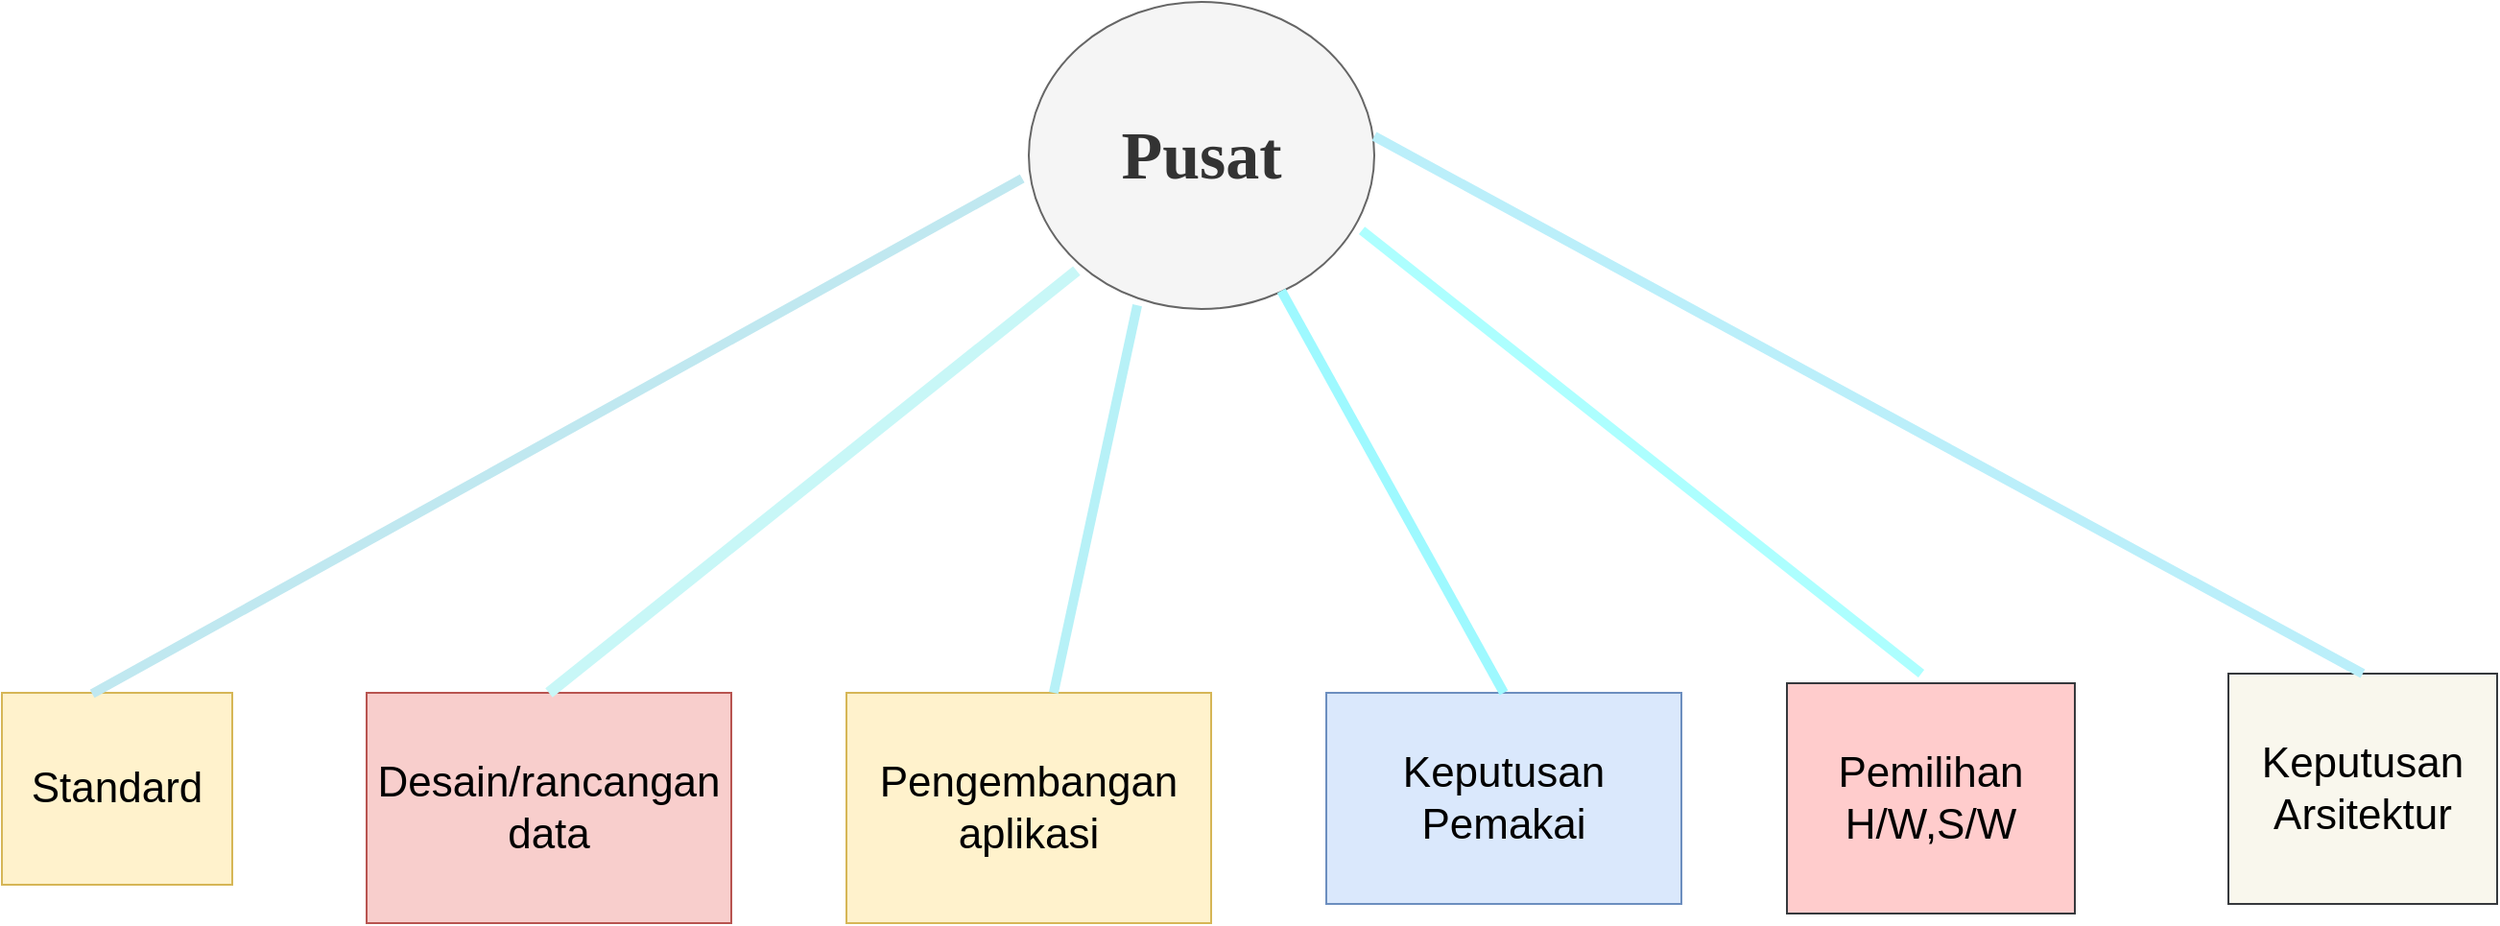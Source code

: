 <mxfile version="14.0.1" type="github" pages="6">
  <diagram id="WbJJBcycbd69fMWP_b3H" name="Page-1">
    <mxGraphModel dx="1552" dy="725" grid="1" gridSize="10" guides="1" tooltips="1" connect="1" arrows="1" fold="1" page="1" pageScale="1" pageWidth="1920" pageHeight="1200" math="0" shadow="0">
      <root>
        <mxCell id="0" />
        <mxCell id="1" parent="0" />
        <mxCell id="zCOhhn2yF9q3riv1P9lX-1" value="&lt;font face=&quot;Times New Roman&quot; size=&quot;1&quot;&gt;&lt;b style=&quot;font-size: 35px&quot;&gt;Pusat&lt;/b&gt;&lt;/font&gt;" style="ellipse;whiteSpace=wrap;html=1;fillColor=#f5f5f5;strokeColor=#666666;fontColor=#333333;" parent="1" vertex="1">
          <mxGeometry x="695" y="80" width="180" height="160" as="geometry" />
        </mxCell>
        <mxCell id="zCOhhn2yF9q3riv1P9lX-3" value="&lt;font style=&quot;font-size: 22px&quot;&gt;Standard&lt;/font&gt;" style="rounded=0;whiteSpace=wrap;html=1;fillColor=#fff2cc;strokeColor=#d6b656;" parent="1" vertex="1">
          <mxGeometry x="160" y="440" width="120" height="100" as="geometry" />
        </mxCell>
        <mxCell id="zCOhhn2yF9q3riv1P9lX-4" value="&lt;font style=&quot;font-size: 22px&quot;&gt;Desain/rancangan data&lt;/font&gt;" style="rounded=0;whiteSpace=wrap;html=1;fillColor=#f8cecc;strokeColor=#b85450;" parent="1" vertex="1">
          <mxGeometry x="350" y="440" width="190" height="120" as="geometry" />
        </mxCell>
        <mxCell id="zCOhhn2yF9q3riv1P9lX-5" value="&lt;font style=&quot;font-size: 22px&quot;&gt;Pengembangan aplikasi&lt;/font&gt;" style="rounded=0;whiteSpace=wrap;html=1;fillColor=#fff2cc;strokeColor=#d6b656;" parent="1" vertex="1">
          <mxGeometry x="600" y="440" width="190" height="120" as="geometry" />
        </mxCell>
        <mxCell id="zCOhhn2yF9q3riv1P9lX-6" value="&lt;font style=&quot;font-size: 22px&quot;&gt;Keputusan Pemakai&lt;/font&gt;" style="rounded=0;whiteSpace=wrap;html=1;fillColor=#dae8fc;strokeColor=#6c8ebf;" parent="1" vertex="1">
          <mxGeometry x="850" y="440" width="185" height="110" as="geometry" />
        </mxCell>
        <mxCell id="zCOhhn2yF9q3riv1P9lX-7" value="&lt;font style=&quot;font-size: 22px&quot;&gt;Pemilihan H/W,S/W&lt;/font&gt;" style="rounded=0;whiteSpace=wrap;html=1;fillColor=#ffcccc;strokeColor=#36393d;" parent="1" vertex="1">
          <mxGeometry x="1090" y="435" width="150" height="120" as="geometry" />
        </mxCell>
        <mxCell id="zCOhhn2yF9q3riv1P9lX-8" value="&lt;font style=&quot;font-size: 22px&quot;&gt;Keputusan Arsitektur&lt;/font&gt;" style="rounded=0;whiteSpace=wrap;html=1;fillColor=#f9f7ed;strokeColor=#36393d;" parent="1" vertex="1">
          <mxGeometry x="1320" y="430" width="140" height="120" as="geometry" />
        </mxCell>
        <mxCell id="zCOhhn2yF9q3riv1P9lX-10" value="" style="endArrow=none;html=1;entryX=-0.019;entryY=0.575;entryDx=0;entryDy=0;entryPerimeter=0;exitX=0.392;exitY=0.005;exitDx=0;exitDy=0;exitPerimeter=0;strokeWidth=5;fillColor=#b1ddf0;strokeColor=#C0E8F0;" parent="1" source="zCOhhn2yF9q3riv1P9lX-3" target="zCOhhn2yF9q3riv1P9lX-1" edge="1">
          <mxGeometry width="50" height="50" relative="1" as="geometry">
            <mxPoint x="570" y="500" as="sourcePoint" />
            <mxPoint x="810" y="440" as="targetPoint" />
          </mxGeometry>
        </mxCell>
        <mxCell id="zCOhhn2yF9q3riv1P9lX-11" value="" style="endArrow=none;html=1;entryX=0.083;entryY=0.813;entryDx=0;entryDy=0;entryPerimeter=0;exitX=0.5;exitY=0;exitDx=0;exitDy=0;strokeWidth=6;fillColor=#cce5ff;strokeColor=#C8F7F7;" parent="1" source="zCOhhn2yF9q3riv1P9lX-4" edge="1">
          <mxGeometry width="50" height="50" relative="1" as="geometry">
            <mxPoint x="217.04" y="450.5" as="sourcePoint" />
            <mxPoint x="719.94" y="220.08" as="targetPoint" />
          </mxGeometry>
        </mxCell>
        <mxCell id="zCOhhn2yF9q3riv1P9lX-12" value="" style="endArrow=none;html=1;entryX=0.314;entryY=0.988;entryDx=0;entryDy=0;entryPerimeter=0;strokeWidth=5;fillColor=#cce5ff;strokeColor=#B7F1F7;" parent="1" source="zCOhhn2yF9q3riv1P9lX-5" target="zCOhhn2yF9q3riv1P9lX-1" edge="1">
          <mxGeometry width="50" height="50" relative="1" as="geometry">
            <mxPoint x="455" y="450" as="sourcePoint" />
            <mxPoint x="729.94" y="230.08" as="targetPoint" />
          </mxGeometry>
        </mxCell>
        <mxCell id="zCOhhn2yF9q3riv1P9lX-13" value="" style="endArrow=none;html=1;entryX=0.731;entryY=0.941;entryDx=0;entryDy=0;entryPerimeter=0;exitX=0.5;exitY=0;exitDx=0;exitDy=0;strokeWidth=5;fillColor=#f9f7ed;strokeColor=#9EF9FF;" parent="1" source="zCOhhn2yF9q3riv1P9lX-6" target="zCOhhn2yF9q3riv1P9lX-1" edge="1">
          <mxGeometry width="50" height="50" relative="1" as="geometry">
            <mxPoint x="717.947" y="450" as="sourcePoint" />
            <mxPoint x="761.52" y="248.08" as="targetPoint" />
          </mxGeometry>
        </mxCell>
        <mxCell id="zCOhhn2yF9q3riv1P9lX-14" value="" style="endArrow=none;html=1;entryX=0.964;entryY=0.744;entryDx=0;entryDy=0;entryPerimeter=0;strokeWidth=5;strokeColor=#ADFFFF;" parent="1" target="zCOhhn2yF9q3riv1P9lX-1" edge="1">
          <mxGeometry width="50" height="50" relative="1" as="geometry">
            <mxPoint x="1160" y="430" as="sourcePoint" />
            <mxPoint x="875.0" y="180.0" as="targetPoint" />
          </mxGeometry>
        </mxCell>
        <mxCell id="zCOhhn2yF9q3riv1P9lX-15" value="" style="endArrow=none;html=1;entryX=0.731;entryY=0.941;entryDx=0;entryDy=0;entryPerimeter=0;strokeWidth=5;exitX=0.5;exitY=0;exitDx=0;exitDy=0;fillColor=#ffff88;strokeColor=#BBEFFA;" parent="1" source="zCOhhn2yF9q3riv1P9lX-8" edge="1">
          <mxGeometry width="50" height="50" relative="1" as="geometry">
            <mxPoint x="1160" y="400" as="sourcePoint" />
            <mxPoint x="875" y="150" as="targetPoint" />
          </mxGeometry>
        </mxCell>
      </root>
    </mxGraphModel>
  </diagram>
  <diagram id="_Nz3_X_f2oknp7lmf2E1" name="Page-2">
    <mxGraphModel dx="1552" dy="725" grid="1" gridSize="10" guides="1" tooltips="1" connect="1" arrows="1" fold="1" page="1" pageScale="1" pageWidth="1920" pageHeight="1200" math="0" shadow="0">
      <root>
        <mxCell id="EZFcSOWORM0gUEtXu9A--0" />
        <mxCell id="EZFcSOWORM0gUEtXu9A--1" parent="EZFcSOWORM0gUEtXu9A--0" />
        <mxCell id="5nS0iV1qIyhvcO498yxo-0" value="&lt;font face=&quot;Times New Roman&quot; size=&quot;1&quot;&gt;&lt;b style=&quot;font-size: 35px&quot;&gt;Pusat&lt;/b&gt;&lt;/font&gt;" style="ellipse;whiteSpace=wrap;html=1;fillColor=#f5f5f5;strokeColor=#666666;fontColor=#333333;" parent="EZFcSOWORM0gUEtXu9A--1" vertex="1">
          <mxGeometry x="695" y="80" width="180" height="160" as="geometry" />
        </mxCell>
        <mxCell id="5nS0iV1qIyhvcO498yxo-1" value="&lt;font style=&quot;font-size: 22px&quot;&gt;Standard&lt;/font&gt;" style="rounded=0;whiteSpace=wrap;html=1;fillColor=#fff2cc;strokeColor=#d6b656;" parent="EZFcSOWORM0gUEtXu9A--1" vertex="1">
          <mxGeometry x="420" y="340" width="120" height="100" as="geometry" />
        </mxCell>
        <mxCell id="5nS0iV1qIyhvcO498yxo-2" value="&lt;font style=&quot;font-size: 22px&quot;&gt;Desain/rancangan data&lt;/font&gt;" style="rounded=0;whiteSpace=wrap;html=1;fillColor=#f8cecc;strokeColor=#b85450;" parent="EZFcSOWORM0gUEtXu9A--1" vertex="1">
          <mxGeometry x="230" y="590" width="190" height="120" as="geometry" />
        </mxCell>
        <mxCell id="5nS0iV1qIyhvcO498yxo-3" value="&lt;font style=&quot;font-size: 22px&quot;&gt;Pengembangan aplikasi&lt;/font&gt;" style="rounded=0;whiteSpace=wrap;html=1;fillColor=#fff2cc;strokeColor=#d6b656;" parent="EZFcSOWORM0gUEtXu9A--1" vertex="1">
          <mxGeometry x="520" y="600" width="190" height="120" as="geometry" />
        </mxCell>
        <mxCell id="5nS0iV1qIyhvcO498yxo-4" value="&lt;font style=&quot;font-size: 22px&quot;&gt;Keputusan Pemakai&lt;/font&gt;" style="rounded=0;whiteSpace=wrap;html=1;fillColor=#dae8fc;strokeColor=#6c8ebf;" parent="EZFcSOWORM0gUEtXu9A--1" vertex="1">
          <mxGeometry x="830" y="610" width="185" height="110" as="geometry" />
        </mxCell>
        <mxCell id="5nS0iV1qIyhvcO498yxo-5" value="&lt;font style=&quot;font-size: 22px&quot;&gt;Pemilihan H/W,S/W&lt;/font&gt;" style="rounded=0;whiteSpace=wrap;html=1;fillColor=#ffcccc;strokeColor=#36393d;" parent="EZFcSOWORM0gUEtXu9A--1" vertex="1">
          <mxGeometry x="1120" y="595" width="150" height="120" as="geometry" />
        </mxCell>
        <mxCell id="5nS0iV1qIyhvcO498yxo-6" value="&lt;font style=&quot;font-size: 22px&quot;&gt;Keputusan Arsitektur&lt;/font&gt;" style="rounded=0;whiteSpace=wrap;html=1;fillColor=#f9f7ed;strokeColor=#36393d;" parent="EZFcSOWORM0gUEtXu9A--1" vertex="1">
          <mxGeometry x="950" y="340" width="140" height="120" as="geometry" />
        </mxCell>
        <mxCell id="5nS0iV1qIyhvcO498yxo-7" value="" style="endArrow=none;html=1;entryX=-0.019;entryY=0.575;entryDx=0;entryDy=0;entryPerimeter=0;exitX=0.392;exitY=0.005;exitDx=0;exitDy=0;exitPerimeter=0;strokeWidth=5;strokeColor=#C3F4F7;" parent="EZFcSOWORM0gUEtXu9A--1" source="5nS0iV1qIyhvcO498yxo-1" target="5nS0iV1qIyhvcO498yxo-0" edge="1">
          <mxGeometry width="50" height="50" relative="1" as="geometry">
            <mxPoint x="570" y="500" as="sourcePoint" />
            <mxPoint x="810" y="440" as="targetPoint" />
          </mxGeometry>
        </mxCell>
        <mxCell id="5nS0iV1qIyhvcO498yxo-8" value="" style="endArrow=none;html=1;exitX=0.5;exitY=0;exitDx=0;exitDy=0;strokeWidth=6;entryX=0.5;entryY=1;entryDx=0;entryDy=0;strokeColor=#BBE5ED;" parent="EZFcSOWORM0gUEtXu9A--1" source="5nS0iV1qIyhvcO498yxo-2" target="5nS0iV1qIyhvcO498yxo-1" edge="1">
          <mxGeometry width="50" height="50" relative="1" as="geometry">
            <mxPoint x="217.04" y="450.5" as="sourcePoint" />
            <mxPoint x="620" y="300" as="targetPoint" />
          </mxGeometry>
        </mxCell>
        <mxCell id="5nS0iV1qIyhvcO498yxo-9" value="" style="endArrow=none;html=1;entryX=0.5;entryY=1;entryDx=0;entryDy=0;strokeWidth=5;strokeColor=#B9E8ED;" parent="EZFcSOWORM0gUEtXu9A--1" source="5nS0iV1qIyhvcO498yxo-3" target="5nS0iV1qIyhvcO498yxo-1" edge="1">
          <mxGeometry width="50" height="50" relative="1" as="geometry">
            <mxPoint x="455" y="450" as="sourcePoint" />
            <mxPoint x="729.94" y="230.08" as="targetPoint" />
          </mxGeometry>
        </mxCell>
        <mxCell id="5nS0iV1qIyhvcO498yxo-10" value="" style="endArrow=none;html=1;exitX=0.5;exitY=0;exitDx=0;exitDy=0;strokeWidth=5;strokeColor=#C0E9ED;" parent="EZFcSOWORM0gUEtXu9A--1" source="5nS0iV1qIyhvcO498yxo-4" target="5nS0iV1qIyhvcO498yxo-6" edge="1">
          <mxGeometry width="50" height="50" relative="1" as="geometry">
            <mxPoint x="717.947" y="450" as="sourcePoint" />
            <mxPoint x="870" y="380" as="targetPoint" />
          </mxGeometry>
        </mxCell>
        <mxCell id="5nS0iV1qIyhvcO498yxo-11" value="" style="endArrow=none;html=1;strokeWidth=5;exitX=0.447;exitY=0.013;exitDx=0;exitDy=0;exitPerimeter=0;entryX=0.75;entryY=1;entryDx=0;entryDy=0;strokeColor=#B6F0F0;" parent="EZFcSOWORM0gUEtXu9A--1" source="5nS0iV1qIyhvcO498yxo-5" target="5nS0iV1qIyhvcO498yxo-6" edge="1">
          <mxGeometry width="50" height="50" relative="1" as="geometry">
            <mxPoint x="1160" y="590" as="sourcePoint" />
            <mxPoint x="960" y="400" as="targetPoint" />
          </mxGeometry>
        </mxCell>
        <mxCell id="5nS0iV1qIyhvcO498yxo-12" value="" style="endArrow=none;html=1;strokeWidth=5;exitX=0.5;exitY=0;exitDx=0;exitDy=0;strokeColor=#BAEAFF;" parent="EZFcSOWORM0gUEtXu9A--1" source="5nS0iV1qIyhvcO498yxo-6" target="5nS0iV1qIyhvcO498yxo-0" edge="1">
          <mxGeometry width="50" height="50" relative="1" as="geometry">
            <mxPoint x="1160" y="400" as="sourcePoint" />
            <mxPoint x="875" y="150" as="targetPoint" />
          </mxGeometry>
        </mxCell>
      </root>
    </mxGraphModel>
  </diagram>
  <diagram id="6A2afrJFxBsH-KUXUhxC" name="Page-3">
    <mxGraphModel dx="1552" dy="725" grid="1" gridSize="10" guides="1" tooltips="1" connect="1" arrows="1" fold="1" page="1" pageScale="1" pageWidth="1920" pageHeight="1200" math="0" shadow="0">
      <root>
        <mxCell id="9xHUb0hYLBMm8KBOv3Ji-0" />
        <mxCell id="9xHUb0hYLBMm8KBOv3Ji-1" parent="9xHUb0hYLBMm8KBOv3Ji-0" />
        <mxCell id="9xHUb0hYLBMm8KBOv3Ji-2" value="&lt;font face=&quot;Times New Roman&quot; size=&quot;1&quot;&gt;&lt;b style=&quot;font-size: 35px&quot;&gt;Pusat&lt;/b&gt;&lt;/font&gt;" style="ellipse;whiteSpace=wrap;html=1;fillColor=#f5f5f5;fontColor=#333333;strokeColor=#80F2F2;" parent="9xHUb0hYLBMm8KBOv3Ji-1" vertex="1">
          <mxGeometry x="690" y="30" width="180" height="160" as="geometry" />
        </mxCell>
        <mxCell id="9xHUb0hYLBMm8KBOv3Ji-3" value="&lt;font style=&quot;font-size: 22px&quot;&gt;Standard&lt;/font&gt;" style="rounded=0;whiteSpace=wrap;html=1;fillColor=#fff2cc;strokeColor=#d6b656;" parent="9xHUb0hYLBMm8KBOv3Ji-1" vertex="1">
          <mxGeometry x="720" y="260" width="120" height="100" as="geometry" />
        </mxCell>
        <mxCell id="9xHUb0hYLBMm8KBOv3Ji-4" value="&lt;font style=&quot;font-size: 22px&quot;&gt;Desain/rancangan data&lt;/font&gt;" style="rounded=0;whiteSpace=wrap;html=1;fillColor=#f8cecc;strokeColor=#b85450;" parent="9xHUb0hYLBMm8KBOv3Ji-1" vertex="1">
          <mxGeometry x="230" y="550" width="190" height="120" as="geometry" />
        </mxCell>
        <mxCell id="9xHUb0hYLBMm8KBOv3Ji-5" value="&lt;font style=&quot;font-size: 22px&quot;&gt;Pengembangan aplikasi&lt;/font&gt;" style="rounded=0;whiteSpace=wrap;html=1;fillColor=#fff2cc;strokeColor=#d6b656;" parent="9xHUb0hYLBMm8KBOv3Ji-1" vertex="1">
          <mxGeometry x="550" y="550" width="190" height="120" as="geometry" />
        </mxCell>
        <mxCell id="9xHUb0hYLBMm8KBOv3Ji-6" value="&lt;font style=&quot;font-size: 22px&quot;&gt;Keputusan Pemakai&lt;/font&gt;" style="rounded=0;whiteSpace=wrap;html=1;fillColor=#dae8fc;strokeColor=#6c8ebf;" parent="9xHUb0hYLBMm8KBOv3Ji-1" vertex="1">
          <mxGeometry x="760" y="710" width="185" height="90" as="geometry" />
        </mxCell>
        <mxCell id="9xHUb0hYLBMm8KBOv3Ji-7" value="&lt;font style=&quot;font-size: 22px&quot;&gt;Pemilihan H/W,S/W&lt;/font&gt;" style="rounded=0;whiteSpace=wrap;html=1;fillColor=#ffcccc;strokeColor=#36393d;" parent="9xHUb0hYLBMm8KBOv3Ji-1" vertex="1">
          <mxGeometry x="1050" y="700" width="150" height="100" as="geometry" />
        </mxCell>
        <mxCell id="9xHUb0hYLBMm8KBOv3Ji-8" value="&lt;font style=&quot;font-size: 22px&quot;&gt;Keputusan Arsitektur&lt;/font&gt;" style="rounded=0;whiteSpace=wrap;html=1;fillColor=#f9f7ed;strokeColor=#36393d;" parent="9xHUb0hYLBMm8KBOv3Ji-1" vertex="1">
          <mxGeometry x="910" y="420" width="140" height="120" as="geometry" />
        </mxCell>
        <mxCell id="9xHUb0hYLBMm8KBOv3Ji-9" value="" style="endArrow=none;html=1;exitX=0.392;exitY=0.005;exitDx=0;exitDy=0;exitPerimeter=0;strokeWidth=5;strokeColor=#78DBFF;" parent="9xHUb0hYLBMm8KBOv3Ji-1" source="9xHUb0hYLBMm8KBOv3Ji-3" target="9xHUb0hYLBMm8KBOv3Ji-2" edge="1">
          <mxGeometry width="50" height="50" relative="1" as="geometry">
            <mxPoint x="570" y="500" as="sourcePoint" />
            <mxPoint x="810" y="440" as="targetPoint" />
          </mxGeometry>
        </mxCell>
        <mxCell id="9xHUb0hYLBMm8KBOv3Ji-10" value="" style="endArrow=none;html=1;exitX=0.5;exitY=0;exitDx=0;exitDy=0;strokeWidth=6;entryX=0.5;entryY=1;entryDx=0;entryDy=0;strokeColor=#63FFFA;" parent="9xHUb0hYLBMm8KBOv3Ji-1" source="9xHUb0hYLBMm8KBOv3Ji-4" target="9xHUb0hYLBMm8KBOv3Ji-3" edge="1">
          <mxGeometry width="50" height="50" relative="1" as="geometry">
            <mxPoint x="217.04" y="450.5" as="sourcePoint" />
            <mxPoint x="620" y="300" as="targetPoint" />
          </mxGeometry>
        </mxCell>
        <mxCell id="9xHUb0hYLBMm8KBOv3Ji-11" value="" style="endArrow=none;html=1;entryX=0.5;entryY=1;entryDx=0;entryDy=0;strokeWidth=5;strokeColor=#70F5FF;" parent="9xHUb0hYLBMm8KBOv3Ji-1" source="9xHUb0hYLBMm8KBOv3Ji-5" target="9xHUb0hYLBMm8KBOv3Ji-3" edge="1">
          <mxGeometry width="50" height="50" relative="1" as="geometry">
            <mxPoint x="455" y="450" as="sourcePoint" />
            <mxPoint x="729.94" y="230.08" as="targetPoint" />
          </mxGeometry>
        </mxCell>
        <mxCell id="9xHUb0hYLBMm8KBOv3Ji-12" value="" style="endArrow=none;html=1;exitX=0.5;exitY=0;exitDx=0;exitDy=0;strokeWidth=5;strokeColor=#78FFFF;" parent="9xHUb0hYLBMm8KBOv3Ji-1" source="9xHUb0hYLBMm8KBOv3Ji-6" target="9xHUb0hYLBMm8KBOv3Ji-8" edge="1">
          <mxGeometry width="50" height="50" relative="1" as="geometry">
            <mxPoint x="717.947" y="450" as="sourcePoint" />
            <mxPoint x="870" y="380" as="targetPoint" />
          </mxGeometry>
        </mxCell>
        <mxCell id="9xHUb0hYLBMm8KBOv3Ji-13" value="" style="endArrow=none;html=1;strokeWidth=5;exitX=0.447;exitY=0.013;exitDx=0;exitDy=0;exitPerimeter=0;entryX=0.75;entryY=1;entryDx=0;entryDy=0;strokeColor=#61FFFA;" parent="9xHUb0hYLBMm8KBOv3Ji-1" source="9xHUb0hYLBMm8KBOv3Ji-7" target="9xHUb0hYLBMm8KBOv3Ji-8" edge="1">
          <mxGeometry width="50" height="50" relative="1" as="geometry">
            <mxPoint x="1160" y="590" as="sourcePoint" />
            <mxPoint x="960" y="400" as="targetPoint" />
          </mxGeometry>
        </mxCell>
        <mxCell id="9xHUb0hYLBMm8KBOv3Ji-14" value="" style="endArrow=none;html=1;strokeWidth=5;exitX=0.5;exitY=0;exitDx=0;exitDy=0;strokeColor=#54FFEE;" parent="9xHUb0hYLBMm8KBOv3Ji-1" source="9xHUb0hYLBMm8KBOv3Ji-8" edge="1">
          <mxGeometry width="50" height="50" relative="1" as="geometry">
            <mxPoint x="1160" y="400" as="sourcePoint" />
            <mxPoint x="780" y="360" as="targetPoint" />
          </mxGeometry>
        </mxCell>
      </root>
    </mxGraphModel>
  </diagram>
  <diagram id="GH6T8G3ZZT_l1drXp-LW" name="Page-4">
    <mxGraphModel dx="1552" dy="725" grid="1" gridSize="10" guides="1" tooltips="1" connect="1" arrows="1" fold="1" page="1" pageScale="1" pageWidth="1920" pageHeight="1200" math="0" shadow="0">
      <root>
        <mxCell id="ox8auHJ-7YCZuIL00OnA-0" />
        <mxCell id="ox8auHJ-7YCZuIL00OnA-1" parent="ox8auHJ-7YCZuIL00OnA-0" />
        <mxCell id="Ej6mt2vSXPK46znmgifd-0" value="&lt;font face=&quot;Times New Roman&quot; size=&quot;1&quot;&gt;&lt;b style=&quot;font-size: 35px&quot;&gt;Pusat&lt;/b&gt;&lt;/font&gt;" style="ellipse;whiteSpace=wrap;html=1;fillColor=#f5f5f5;fontColor=#333333;strokeColor=#A2E8DF;" parent="ox8auHJ-7YCZuIL00OnA-1" vertex="1">
          <mxGeometry x="695" y="80" width="180" height="160" as="geometry" />
        </mxCell>
        <mxCell id="Ej6mt2vSXPK46znmgifd-1" value="&lt;font style=&quot;font-size: 22px&quot;&gt;Standard&lt;/font&gt;" style="rounded=0;whiteSpace=wrap;html=1;fillColor=#fff2cc;strokeColor=#d6b656;" parent="ox8auHJ-7YCZuIL00OnA-1" vertex="1">
          <mxGeometry x="140" y="370" width="120" height="100" as="geometry" />
        </mxCell>
        <mxCell id="Ej6mt2vSXPK46znmgifd-2" value="&lt;font style=&quot;font-size: 22px&quot;&gt;Desain/rancangan data&lt;/font&gt;" style="rounded=0;whiteSpace=wrap;html=1;fillColor=#f8cecc;strokeColor=#b85450;" parent="ox8auHJ-7YCZuIL00OnA-1" vertex="1">
          <mxGeometry x="450" y="330" width="190" height="120" as="geometry" />
        </mxCell>
        <mxCell id="Ej6mt2vSXPK46znmgifd-3" value="&lt;font style=&quot;font-size: 22px&quot;&gt;Pengembangan aplikasi&lt;/font&gt;" style="rounded=0;whiteSpace=wrap;html=1;fillColor=#fff2cc;strokeColor=#d6b656;" parent="ox8auHJ-7YCZuIL00OnA-1" vertex="1">
          <mxGeometry x="570" y="595" width="190" height="120" as="geometry" />
        </mxCell>
        <mxCell id="Ej6mt2vSXPK46znmgifd-4" value="&lt;font style=&quot;font-size: 22px&quot;&gt;Keputusan Pemakai&lt;/font&gt;" style="rounded=0;whiteSpace=wrap;html=1;fillColor=#dae8fc;strokeColor=#6c8ebf;" parent="ox8auHJ-7YCZuIL00OnA-1" vertex="1">
          <mxGeometry x="840" y="600" width="185" height="110" as="geometry" />
        </mxCell>
        <mxCell id="Ej6mt2vSXPK46znmgifd-5" value="&lt;font style=&quot;font-size: 22px&quot;&gt;Pemilihan H/W,S/W&lt;/font&gt;" style="rounded=0;whiteSpace=wrap;html=1;fillColor=#ffcccc;strokeColor=#36393d;" parent="ox8auHJ-7YCZuIL00OnA-1" vertex="1">
          <mxGeometry x="990" y="300" width="150" height="120" as="geometry" />
        </mxCell>
        <mxCell id="Ej6mt2vSXPK46znmgifd-6" value="&lt;font style=&quot;font-size: 22px&quot;&gt;Keputusan Arsitektur&lt;/font&gt;" style="rounded=0;whiteSpace=wrap;html=1;fillColor=#f9f7ed;strokeColor=#36393d;" parent="ox8auHJ-7YCZuIL00OnA-1" vertex="1">
          <mxGeometry x="1340" y="400" width="140" height="120" as="geometry" />
        </mxCell>
        <mxCell id="Ej6mt2vSXPK46znmgifd-7" value="" style="endArrow=none;html=1;entryX=-0.019;entryY=0.575;entryDx=0;entryDy=0;entryPerimeter=0;exitX=0.392;exitY=0.005;exitDx=0;exitDy=0;exitPerimeter=0;strokeWidth=5;strokeColor=#7AFFED;" parent="ox8auHJ-7YCZuIL00OnA-1" source="Ej6mt2vSXPK46znmgifd-1" target="Ej6mt2vSXPK46znmgifd-0" edge="1">
          <mxGeometry width="50" height="50" relative="1" as="geometry">
            <mxPoint x="570" y="500" as="sourcePoint" />
            <mxPoint x="810" y="440" as="targetPoint" />
          </mxGeometry>
        </mxCell>
        <mxCell id="Ej6mt2vSXPK46znmgifd-8" value="" style="endArrow=none;html=1;entryX=0.083;entryY=0.813;entryDx=0;entryDy=0;entryPerimeter=0;exitX=0.5;exitY=0;exitDx=0;exitDy=0;strokeWidth=6;strokeColor=#C2FFF9;" parent="ox8auHJ-7YCZuIL00OnA-1" source="Ej6mt2vSXPK46znmgifd-2" edge="1">
          <mxGeometry width="50" height="50" relative="1" as="geometry">
            <mxPoint x="217.04" y="450.5" as="sourcePoint" />
            <mxPoint x="719.94" y="220.08" as="targetPoint" />
          </mxGeometry>
        </mxCell>
        <mxCell id="Ej6mt2vSXPK46znmgifd-9" value="" style="endArrow=none;html=1;entryX=0.314;entryY=0.988;entryDx=0;entryDy=0;entryPerimeter=0;strokeWidth=5;strokeColor=#BFFFFF;" parent="ox8auHJ-7YCZuIL00OnA-1" source="Ej6mt2vSXPK46znmgifd-3" target="Ej6mt2vSXPK46znmgifd-0" edge="1">
          <mxGeometry width="50" height="50" relative="1" as="geometry">
            <mxPoint x="455" y="450" as="sourcePoint" />
            <mxPoint x="729.94" y="230.08" as="targetPoint" />
          </mxGeometry>
        </mxCell>
        <mxCell id="Ej6mt2vSXPK46znmgifd-10" value="" style="endArrow=none;html=1;entryX=0.731;entryY=0.941;entryDx=0;entryDy=0;entryPerimeter=0;exitX=0.5;exitY=0;exitDx=0;exitDy=0;strokeWidth=10;strokeColor=#66FFFF;" parent="ox8auHJ-7YCZuIL00OnA-1" source="Ej6mt2vSXPK46znmgifd-4" target="Ej6mt2vSXPK46znmgifd-0" edge="1">
          <mxGeometry width="50" height="50" relative="1" as="geometry">
            <mxPoint x="717.947" y="450" as="sourcePoint" />
            <mxPoint x="761.52" y="248.08" as="targetPoint" />
          </mxGeometry>
        </mxCell>
        <mxCell id="Ej6mt2vSXPK46znmgifd-11" value="" style="endArrow=none;html=1;entryX=0.964;entryY=0.744;entryDx=0;entryDy=0;entryPerimeter=0;strokeWidth=5;exitX=0.447;exitY=0.013;exitDx=0;exitDy=0;exitPerimeter=0;strokeColor=#A8FFFC;" parent="ox8auHJ-7YCZuIL00OnA-1" source="Ej6mt2vSXPK46znmgifd-5" target="Ej6mt2vSXPK46znmgifd-0" edge="1">
          <mxGeometry width="50" height="50" relative="1" as="geometry">
            <mxPoint x="1160" y="430" as="sourcePoint" />
            <mxPoint x="875.0" y="180.0" as="targetPoint" />
          </mxGeometry>
        </mxCell>
        <mxCell id="Ej6mt2vSXPK46znmgifd-12" value="" style="endArrow=none;html=1;entryX=0.731;entryY=0.941;entryDx=0;entryDy=0;entryPerimeter=0;strokeWidth=5;exitX=0.5;exitY=0;exitDx=0;exitDy=0;strokeColor=#CFFFFD;" parent="ox8auHJ-7YCZuIL00OnA-1" source="Ej6mt2vSXPK46znmgifd-6" edge="1">
          <mxGeometry width="50" height="50" relative="1" as="geometry">
            <mxPoint x="1160" y="400" as="sourcePoint" />
            <mxPoint x="875" y="150" as="targetPoint" />
          </mxGeometry>
        </mxCell>
        <mxCell id="Ej6mt2vSXPK46znmgifd-13" value="" style="endArrow=none;html=1;entryX=-0.018;entryY=0.625;entryDx=0;entryDy=0;entryPerimeter=0;exitX=1;exitY=0.6;exitDx=0;exitDy=0;strokeWidth=6;exitPerimeter=0;strokeColor=#B0FAFF;" parent="ox8auHJ-7YCZuIL00OnA-1" source="Ej6mt2vSXPK46znmgifd-1" target="Ej6mt2vSXPK46znmgifd-2" edge="1">
          <mxGeometry width="50" height="50" relative="1" as="geometry">
            <mxPoint x="275.06" y="509.92" as="sourcePoint" />
            <mxPoint x="450.0" y="410.0" as="targetPoint" />
          </mxGeometry>
        </mxCell>
        <mxCell id="Ej6mt2vSXPK46znmgifd-14" value="" style="endArrow=none;html=1;entryX=0.5;entryY=1;entryDx=0;entryDy=0;strokeWidth=6;exitX=0.5;exitY=0;exitDx=0;exitDy=0;strokeColor=#D6FFFB;" parent="ox8auHJ-7YCZuIL00OnA-1" source="Ej6mt2vSXPK46znmgifd-3" target="Ej6mt2vSXPK46znmgifd-2" edge="1">
          <mxGeometry width="50" height="50" relative="1" as="geometry">
            <mxPoint x="675" y="590" as="sourcePoint" />
            <mxPoint x="614.94" y="430.0" as="targetPoint" />
          </mxGeometry>
        </mxCell>
        <mxCell id="Ej6mt2vSXPK46znmgifd-15" value="" style="endArrow=none;html=1;strokeWidth=6;exitX=0.5;exitY=0;exitDx=0;exitDy=0;strokeColor=#C9F6FF;" parent="ox8auHJ-7YCZuIL00OnA-1" source="Ej6mt2vSXPK46znmgifd-4" target="Ej6mt2vSXPK46znmgifd-5" edge="1">
          <mxGeometry width="50" height="50" relative="1" as="geometry">
            <mxPoint x="940" y="580" as="sourcePoint" />
            <mxPoint x="1084.94" y="430.0" as="targetPoint" />
          </mxGeometry>
        </mxCell>
        <mxCell id="Ej6mt2vSXPK46znmgifd-16" value="" style="endArrow=none;html=1;entryX=1;entryY=0.558;entryDx=0;entryDy=0;entryPerimeter=0;strokeWidth=7;exitX=0.011;exitY=0.575;exitDx=0;exitDy=0;exitPerimeter=0;strokeColor=#B3FAFF;" parent="ox8auHJ-7YCZuIL00OnA-1" source="Ej6mt2vSXPK46znmgifd-6" target="Ej6mt2vSXPK46znmgifd-5" edge="1">
          <mxGeometry width="50" height="50" relative="1" as="geometry">
            <mxPoint x="1300" y="490" as="sourcePoint" />
            <mxPoint x="1264.94" y="440.04" as="targetPoint" />
          </mxGeometry>
        </mxCell>
      </root>
    </mxGraphModel>
  </diagram>
  <diagram id="L0Q1wK3bhJPIc6usjbtC" name="Page-5">
    <mxGraphModel dx="1552" dy="725" grid="1" gridSize="10" guides="1" tooltips="1" connect="1" arrows="1" fold="1" page="1" pageScale="1" pageWidth="1920" pageHeight="1200" math="0" shadow="0">
      <root>
        <mxCell id="4I5IXuckTIB1gsKnFlFd-0" />
        <mxCell id="4I5IXuckTIB1gsKnFlFd-1" parent="4I5IXuckTIB1gsKnFlFd-0" />
        <mxCell id="ZVzYSfD6p_97edw_44f6-0" value="&lt;font face=&quot;Times New Roman&quot; size=&quot;1&quot;&gt;&lt;b style=&quot;font-size: 35px&quot;&gt;Pusat&lt;/b&gt;&lt;/font&gt;" style="ellipse;whiteSpace=wrap;html=1;fontColor=#333333;fillColor=#ABF5F5;strokeColor=#90F0F0;" parent="4I5IXuckTIB1gsKnFlFd-1" vertex="1">
          <mxGeometry x="695" y="80" width="180" height="160" as="geometry" />
        </mxCell>
        <mxCell id="ZVzYSfD6p_97edw_44f6-1" value="&lt;font style=&quot;font-size: 22px&quot;&gt;Standard&lt;/font&gt;" style="rounded=0;whiteSpace=wrap;html=1;fillColor=#fff2cc;strokeColor=#d6b656;" parent="4I5IXuckTIB1gsKnFlFd-1" vertex="1">
          <mxGeometry x="420" y="340" width="120" height="100" as="geometry" />
        </mxCell>
        <mxCell id="ZVzYSfD6p_97edw_44f6-2" value="&lt;font style=&quot;font-size: 22px&quot;&gt;Desain/rancangan data&lt;/font&gt;" style="rounded=0;whiteSpace=wrap;html=1;fillColor=#f8cecc;strokeColor=#b85450;" parent="4I5IXuckTIB1gsKnFlFd-1" vertex="1">
          <mxGeometry x="230" y="590" width="190" height="120" as="geometry" />
        </mxCell>
        <mxCell id="ZVzYSfD6p_97edw_44f6-3" value="&lt;font style=&quot;font-size: 22px&quot;&gt;Pengembangan aplikasi&lt;/font&gt;" style="rounded=0;whiteSpace=wrap;html=1;fillColor=#fff2cc;strokeColor=#d6b656;" parent="4I5IXuckTIB1gsKnFlFd-1" vertex="1">
          <mxGeometry x="520" y="600" width="190" height="120" as="geometry" />
        </mxCell>
        <mxCell id="ZVzYSfD6p_97edw_44f6-4" value="&lt;font style=&quot;font-size: 22px&quot;&gt;Keputusan Pemakai&lt;/font&gt;" style="rounded=0;whiteSpace=wrap;html=1;fillColor=#dae8fc;strokeColor=#6c8ebf;" parent="4I5IXuckTIB1gsKnFlFd-1" vertex="1">
          <mxGeometry x="830" y="610" width="185" height="110" as="geometry" />
        </mxCell>
        <mxCell id="ZVzYSfD6p_97edw_44f6-5" value="&lt;font style=&quot;font-size: 22px&quot;&gt;Pemilihan H/W,S/W&lt;/font&gt;" style="rounded=0;whiteSpace=wrap;html=1;fillColor=#ffcccc;strokeColor=#36393d;" parent="4I5IXuckTIB1gsKnFlFd-1" vertex="1">
          <mxGeometry x="1120" y="595" width="150" height="120" as="geometry" />
        </mxCell>
        <mxCell id="ZVzYSfD6p_97edw_44f6-6" value="&lt;font style=&quot;font-size: 22px&quot;&gt;Keputusan Arsitektur&lt;/font&gt;" style="rounded=0;whiteSpace=wrap;html=1;fillColor=#f9f7ed;strokeColor=#36393d;" parent="4I5IXuckTIB1gsKnFlFd-1" vertex="1">
          <mxGeometry x="950" y="340" width="140" height="120" as="geometry" />
        </mxCell>
        <mxCell id="ZVzYSfD6p_97edw_44f6-7" value="" style="endArrow=none;html=1;entryX=-0.019;entryY=0.575;entryDx=0;entryDy=0;entryPerimeter=0;exitX=0.392;exitY=0.005;exitDx=0;exitDy=0;exitPerimeter=0;strokeWidth=5;strokeColor=#66FFFF;" parent="4I5IXuckTIB1gsKnFlFd-1" source="ZVzYSfD6p_97edw_44f6-1" target="ZVzYSfD6p_97edw_44f6-0" edge="1">
          <mxGeometry width="50" height="50" relative="1" as="geometry">
            <mxPoint x="570" y="500" as="sourcePoint" />
            <mxPoint x="810" y="440" as="targetPoint" />
          </mxGeometry>
        </mxCell>
        <mxCell id="ZVzYSfD6p_97edw_44f6-8" value="" style="endArrow=none;html=1;exitX=0.5;exitY=0;exitDx=0;exitDy=0;strokeWidth=6;entryX=0.5;entryY=1;entryDx=0;entryDy=0;strokeColor=#BAF8FF;" parent="4I5IXuckTIB1gsKnFlFd-1" source="ZVzYSfD6p_97edw_44f6-2" target="ZVzYSfD6p_97edw_44f6-1" edge="1">
          <mxGeometry width="50" height="50" relative="1" as="geometry">
            <mxPoint x="217.04" y="450.5" as="sourcePoint" />
            <mxPoint x="620" y="300" as="targetPoint" />
          </mxGeometry>
        </mxCell>
        <mxCell id="ZVzYSfD6p_97edw_44f6-9" value="" style="endArrow=none;html=1;entryX=0.5;entryY=1;entryDx=0;entryDy=0;strokeWidth=5;strokeColor=#C2F3FF;" parent="4I5IXuckTIB1gsKnFlFd-1" source="ZVzYSfD6p_97edw_44f6-3" target="ZVzYSfD6p_97edw_44f6-1" edge="1">
          <mxGeometry width="50" height="50" relative="1" as="geometry">
            <mxPoint x="455" y="450" as="sourcePoint" />
            <mxPoint x="729.94" y="230.08" as="targetPoint" />
          </mxGeometry>
        </mxCell>
        <mxCell id="ZVzYSfD6p_97edw_44f6-10" value="" style="endArrow=none;html=1;exitX=0.5;exitY=0;exitDx=0;exitDy=0;strokeWidth=5;strokeColor=#B8FFF1;" parent="4I5IXuckTIB1gsKnFlFd-1" source="ZVzYSfD6p_97edw_44f6-4" target="ZVzYSfD6p_97edw_44f6-6" edge="1">
          <mxGeometry width="50" height="50" relative="1" as="geometry">
            <mxPoint x="717.947" y="450" as="sourcePoint" />
            <mxPoint x="870" y="380" as="targetPoint" />
          </mxGeometry>
        </mxCell>
        <mxCell id="ZVzYSfD6p_97edw_44f6-11" value="" style="endArrow=none;html=1;strokeWidth=5;exitX=0.447;exitY=0.013;exitDx=0;exitDy=0;exitPerimeter=0;entryX=0.75;entryY=1;entryDx=0;entryDy=0;strokeColor=#D1FFFF;" parent="4I5IXuckTIB1gsKnFlFd-1" source="ZVzYSfD6p_97edw_44f6-5" target="ZVzYSfD6p_97edw_44f6-6" edge="1">
          <mxGeometry width="50" height="50" relative="1" as="geometry">
            <mxPoint x="1160" y="590" as="sourcePoint" />
            <mxPoint x="960" y="400" as="targetPoint" />
          </mxGeometry>
        </mxCell>
        <mxCell id="ZVzYSfD6p_97edw_44f6-12" value="" style="endArrow=none;html=1;strokeWidth=5;exitX=0.5;exitY=0;exitDx=0;exitDy=0;strokeColor=#6EFFFF;" parent="4I5IXuckTIB1gsKnFlFd-1" source="ZVzYSfD6p_97edw_44f6-6" target="ZVzYSfD6p_97edw_44f6-0" edge="1">
          <mxGeometry width="50" height="50" relative="1" as="geometry">
            <mxPoint x="1160" y="400" as="sourcePoint" />
            <mxPoint x="875" y="150" as="targetPoint" />
          </mxGeometry>
        </mxCell>
      </root>
    </mxGraphModel>
  </diagram>
  <diagram id="LgCpImHh6D_5Jx3Gvzdf" name="Page-6">
    <mxGraphModel dx="1552" dy="811" grid="1" gridSize="10" guides="1" tooltips="1" connect="1" arrows="1" fold="1" page="1" pageScale="1" pageWidth="1920" pageHeight="1200" math="0" shadow="0">
      <root>
        <mxCell id="IToxhM5qjXcVhMyYVWLV-0" />
        <mxCell id="IToxhM5qjXcVhMyYVWLV-1" parent="IToxhM5qjXcVhMyYVWLV-0" />
        <mxCell id="L-K4w43fcJHDL8LI89hX-0" value="&lt;font face=&quot;Times New Roman&quot; size=&quot;1&quot;&gt;&lt;b style=&quot;font-size: 35px&quot;&gt;Pusat&lt;/b&gt;&lt;/font&gt;" style="ellipse;whiteSpace=wrap;html=1;fillColor=#f5f5f5;strokeColor=#666666;fontColor=#333333;" parent="IToxhM5qjXcVhMyYVWLV-1" vertex="1">
          <mxGeometry x="695" y="80" width="180" height="160" as="geometry" />
        </mxCell>
        <mxCell id="L-K4w43fcJHDL8LI89hX-1" value="&lt;font style=&quot;font-size: 22px&quot;&gt;Standard&lt;/font&gt;" style="rounded=0;whiteSpace=wrap;html=1;fillColor=#fff2cc;strokeColor=#d6b656;" parent="IToxhM5qjXcVhMyYVWLV-1" vertex="1">
          <mxGeometry x="420" y="340" width="120" height="100" as="geometry" />
        </mxCell>
        <mxCell id="L-K4w43fcJHDL8LI89hX-2" value="&lt;font style=&quot;font-size: 22px&quot;&gt;Desain/rancangan data&lt;/font&gt;" style="rounded=0;whiteSpace=wrap;html=1;fillColor=#f8cecc;strokeColor=#b85450;" parent="IToxhM5qjXcVhMyYVWLV-1" vertex="1">
          <mxGeometry x="230" y="590" width="190" height="120" as="geometry" />
        </mxCell>
        <mxCell id="L-K4w43fcJHDL8LI89hX-3" value="&lt;font style=&quot;font-size: 22px&quot;&gt;Pengembangan aplikasi&lt;/font&gt;" style="rounded=0;whiteSpace=wrap;html=1;fillColor=#fff2cc;strokeColor=#d6b656;" parent="IToxhM5qjXcVhMyYVWLV-1" vertex="1">
          <mxGeometry x="520" y="600" width="190" height="120" as="geometry" />
        </mxCell>
        <mxCell id="L-K4w43fcJHDL8LI89hX-4" value="&lt;font style=&quot;font-size: 22px&quot;&gt;Keputusan Pemakai&lt;/font&gt;" style="rounded=0;whiteSpace=wrap;html=1;fillColor=#dae8fc;strokeColor=#6c8ebf;" parent="IToxhM5qjXcVhMyYVWLV-1" vertex="1">
          <mxGeometry x="830" y="610" width="185" height="110" as="geometry" />
        </mxCell>
        <mxCell id="L-K4w43fcJHDL8LI89hX-5" value="&lt;font style=&quot;font-size: 22px&quot;&gt;Pemilihan H/W,S/W&lt;/font&gt;" style="rounded=0;whiteSpace=wrap;html=1;fillColor=#ffcccc;strokeColor=#36393d;" parent="IToxhM5qjXcVhMyYVWLV-1" vertex="1">
          <mxGeometry x="1120" y="595" width="150" height="120" as="geometry" />
        </mxCell>
        <mxCell id="L-K4w43fcJHDL8LI89hX-6" value="&lt;font style=&quot;font-size: 22px&quot;&gt;Keputusan Arsitektur&lt;/font&gt;" style="rounded=0;whiteSpace=wrap;html=1;fillColor=#f9f7ed;strokeColor=#36393d;" parent="IToxhM5qjXcVhMyYVWLV-1" vertex="1">
          <mxGeometry x="950" y="340" width="140" height="120" as="geometry" />
        </mxCell>
        <mxCell id="L-K4w43fcJHDL8LI89hX-7" value="" style="endArrow=none;html=1;entryX=-0.019;entryY=0.575;entryDx=0;entryDy=0;entryPerimeter=0;exitX=0.392;exitY=0.005;exitDx=0;exitDy=0;exitPerimeter=0;strokeWidth=5;" parent="IToxhM5qjXcVhMyYVWLV-1" source="L-K4w43fcJHDL8LI89hX-1" target="L-K4w43fcJHDL8LI89hX-0" edge="1">
          <mxGeometry width="50" height="50" relative="1" as="geometry">
            <mxPoint x="570" y="500" as="sourcePoint" />
            <mxPoint x="810" y="440" as="targetPoint" />
          </mxGeometry>
        </mxCell>
        <mxCell id="L-K4w43fcJHDL8LI89hX-8" value="" style="endArrow=none;html=1;exitX=0.5;exitY=0;exitDx=0;exitDy=0;strokeWidth=6;entryX=0.5;entryY=1;entryDx=0;entryDy=0;" parent="IToxhM5qjXcVhMyYVWLV-1" source="L-K4w43fcJHDL8LI89hX-2" target="L-K4w43fcJHDL8LI89hX-1" edge="1">
          <mxGeometry width="50" height="50" relative="1" as="geometry">
            <mxPoint x="217.04" y="450.5" as="sourcePoint" />
            <mxPoint x="620" y="300" as="targetPoint" />
          </mxGeometry>
        </mxCell>
        <mxCell id="L-K4w43fcJHDL8LI89hX-9" value="" style="endArrow=none;html=1;entryX=0.5;entryY=1;entryDx=0;entryDy=0;strokeWidth=5;" parent="IToxhM5qjXcVhMyYVWLV-1" source="L-K4w43fcJHDL8LI89hX-3" target="L-K4w43fcJHDL8LI89hX-1" edge="1">
          <mxGeometry width="50" height="50" relative="1" as="geometry">
            <mxPoint x="455" y="450" as="sourcePoint" />
            <mxPoint x="729.94" y="230.08" as="targetPoint" />
          </mxGeometry>
        </mxCell>
        <mxCell id="L-K4w43fcJHDL8LI89hX-10" value="" style="endArrow=none;html=1;exitX=0.5;exitY=0;exitDx=0;exitDy=0;strokeWidth=5;" parent="IToxhM5qjXcVhMyYVWLV-1" source="L-K4w43fcJHDL8LI89hX-4" target="L-K4w43fcJHDL8LI89hX-6" edge="1">
          <mxGeometry width="50" height="50" relative="1" as="geometry">
            <mxPoint x="717.947" y="450" as="sourcePoint" />
            <mxPoint x="870" y="380" as="targetPoint" />
          </mxGeometry>
        </mxCell>
        <mxCell id="L-K4w43fcJHDL8LI89hX-11" value="" style="endArrow=none;html=1;strokeWidth=5;exitX=0.447;exitY=0.013;exitDx=0;exitDy=0;exitPerimeter=0;entryX=0.75;entryY=1;entryDx=0;entryDy=0;" parent="IToxhM5qjXcVhMyYVWLV-1" source="L-K4w43fcJHDL8LI89hX-5" target="L-K4w43fcJHDL8LI89hX-6" edge="1">
          <mxGeometry width="50" height="50" relative="1" as="geometry">
            <mxPoint x="1160" y="590" as="sourcePoint" />
            <mxPoint x="960" y="400" as="targetPoint" />
          </mxGeometry>
        </mxCell>
        <mxCell id="L-K4w43fcJHDL8LI89hX-12" value="" style="endArrow=none;html=1;strokeWidth=5;exitX=0.5;exitY=0;exitDx=0;exitDy=0;" parent="IToxhM5qjXcVhMyYVWLV-1" source="L-K4w43fcJHDL8LI89hX-6" target="L-K4w43fcJHDL8LI89hX-0" edge="1">
          <mxGeometry width="50" height="50" relative="1" as="geometry">
            <mxPoint x="1160" y="400" as="sourcePoint" />
            <mxPoint x="875" y="150" as="targetPoint" />
          </mxGeometry>
        </mxCell>
      </root>
    </mxGraphModel>
  </diagram>
</mxfile>
